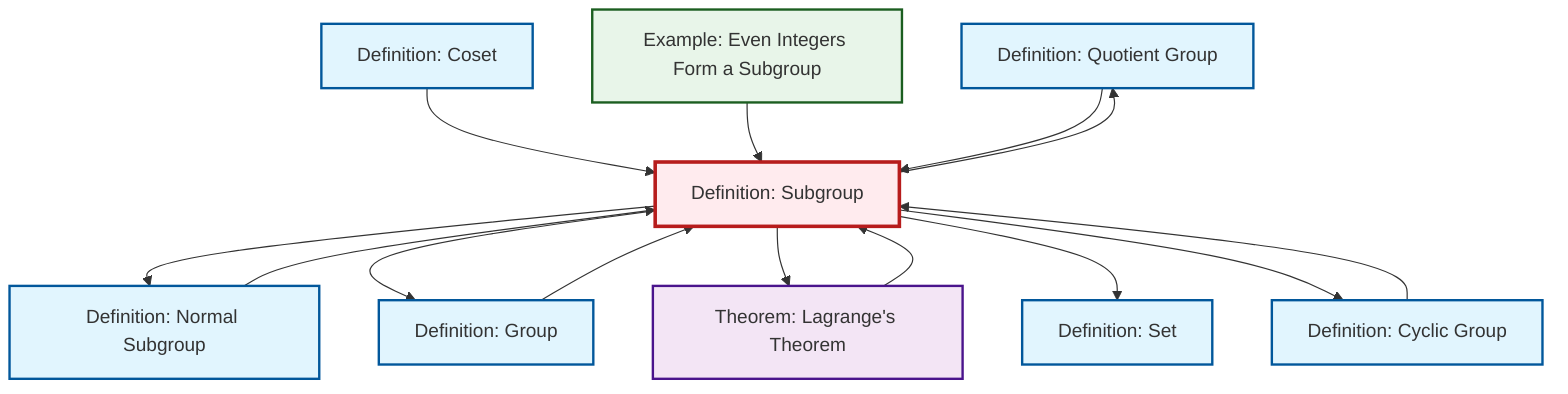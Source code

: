 graph TD
    classDef definition fill:#e1f5fe,stroke:#01579b,stroke-width:2px
    classDef theorem fill:#f3e5f5,stroke:#4a148c,stroke-width:2px
    classDef axiom fill:#fff3e0,stroke:#e65100,stroke-width:2px
    classDef example fill:#e8f5e9,stroke:#1b5e20,stroke-width:2px
    classDef current fill:#ffebee,stroke:#b71c1c,stroke-width:3px
    def-quotient-group["Definition: Quotient Group"]:::definition
    def-set["Definition: Set"]:::definition
    def-cyclic-group["Definition: Cyclic Group"]:::definition
    thm-lagrange["Theorem: Lagrange's Theorem"]:::theorem
    def-coset["Definition: Coset"]:::definition
    def-normal-subgroup["Definition: Normal Subgroup"]:::definition
    ex-even-integers-subgroup["Example: Even Integers Form a Subgroup"]:::example
    def-group["Definition: Group"]:::definition
    def-subgroup["Definition: Subgroup"]:::definition
    def-subgroup --> def-quotient-group
    thm-lagrange --> def-subgroup
    def-coset --> def-subgroup
    def-normal-subgroup --> def-subgroup
    ex-even-integers-subgroup --> def-subgroup
    def-cyclic-group --> def-subgroup
    def-quotient-group --> def-subgroup
    def-group --> def-subgroup
    def-subgroup --> def-normal-subgroup
    def-subgroup --> def-group
    def-subgroup --> thm-lagrange
    def-subgroup --> def-set
    def-subgroup --> def-cyclic-group
    class def-subgroup current